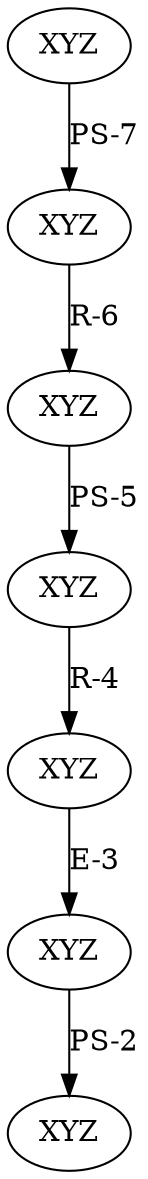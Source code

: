 digraph graphname {
"X:1.0000, Y:1.0300, Z:0.0000" [label="XYZ"]
"X:0.9560, Y:3.0000, Z:0.0000" [label="XYZ"]
"X:1.0000, Y:2.9560, Z:0.0000" [label="XYZ"]
"X:0.0300, Y:3.0000, Z:0.0000" [label="XYZ"]
"X:0.7260, Y:3.0000, Z:0.0000" [label="XYZ"]
"X:0.7560, Y:3.0000, Z:0.0000" [label="XYZ"]
"X:0.9260, Y:3.0000, Z:0.0000" [label="XYZ"]
"X:0.9560, Y:3.0000, Z:0.0000" -> "X:1.0000, Y:2.9560, Z:0.0000" [label="E-3"] 
"X:0.7260, Y:3.0000, Z:0.0000" -> "X:0.7560, Y:3.0000, Z:0.0000" [label="R-6"] 
"X:0.9260, Y:3.0000, Z:0.0000" -> "X:0.9560, Y:3.0000, Z:0.0000" [label="R-4"] 
"X:1.0000, Y:2.9560, Z:0.0000" -> "X:1.0000, Y:1.0300, Z:0.0000" [label="PS-2"] 
"X:0.0300, Y:3.0000, Z:0.0000" -> "X:0.7260, Y:3.0000, Z:0.0000" [label="PS-7"] 
"X:0.7560, Y:3.0000, Z:0.0000" -> "X:0.9260, Y:3.0000, Z:0.0000" [label="PS-5"] 
}